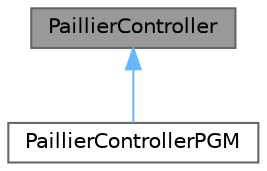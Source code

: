 digraph "PaillierController"
{
 // LATEX_PDF_SIZE
  bgcolor="transparent";
  edge [fontname=Helvetica,fontsize=10,labelfontname=Helvetica,labelfontsize=10];
  node [fontname=Helvetica,fontsize=10,shape=box,height=0.2,width=0.4];
  Node1 [id="Node000001",label="PaillierController",height=0.2,width=0.4,color="gray40", fillcolor="grey60", style="filled", fontcolor="black",tooltip="Superclass of Paillier main that contains common methods between subclasses."];
  Node1 -> Node2 [id="edge1_Node000001_Node000002",dir="back",color="steelblue1",style="solid",tooltip=" "];
  Node2 [id="Node000002",label="PaillierControllerPGM",height=0.2,width=0.4,color="gray40", fillcolor="white", style="filled",URL="$class_paillier_controller_p_g_m.html",tooltip="Controller for the Paillier cryptosystem applied to PGM images."];
}
